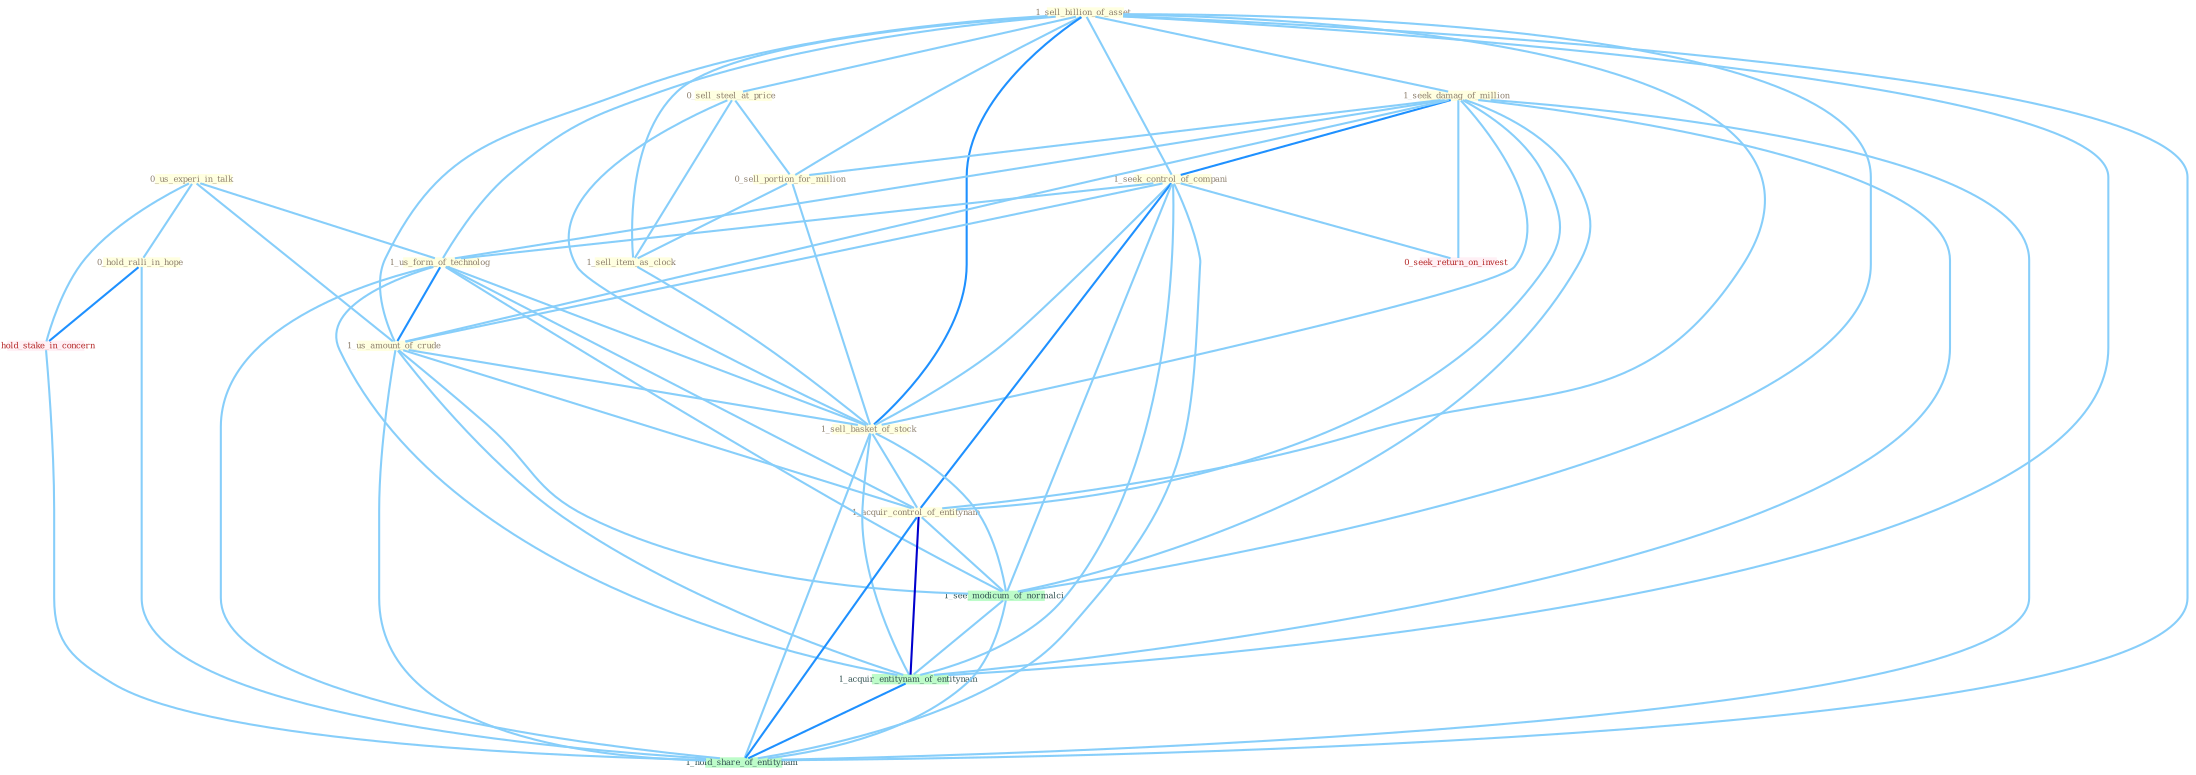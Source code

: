 Graph G{ 
    node
    [shape=polygon,style=filled,width=.5,height=.06,color="#BDFCC9",fixedsize=true,fontsize=4,
    fontcolor="#2f4f4f"];
    {node
    [color="#ffffe0", fontcolor="#8b7d6b"] "0_us_experi_in_talk " "1_sell_billion_of_asset " "1_seek_damag_of_million " "1_seek_control_of_compani " "1_us_form_of_technolog " "0_sell_steel_at_price " "1_us_amount_of_crude " "0_sell_portion_for_million " "1_sell_item_as_clock " "1_sell_basket_of_stock " "1_acquir_control_of_entitynam " "0_hold_ralli_in_hope "}
{node [color="#fff0f5", fontcolor="#b22222"] "1_hold_stake_in_concern " "0_seek_return_on_invest "}
edge [color="#B0E2FF"];

	"0_us_experi_in_talk " -- "1_us_form_of_technolog " [w="1", color="#87cefa" ];
	"0_us_experi_in_talk " -- "1_us_amount_of_crude " [w="1", color="#87cefa" ];
	"0_us_experi_in_talk " -- "0_hold_ralli_in_hope " [w="1", color="#87cefa" ];
	"0_us_experi_in_talk " -- "1_hold_stake_in_concern " [w="1", color="#87cefa" ];
	"1_sell_billion_of_asset " -- "1_seek_damag_of_million " [w="1", color="#87cefa" ];
	"1_sell_billion_of_asset " -- "1_seek_control_of_compani " [w="1", color="#87cefa" ];
	"1_sell_billion_of_asset " -- "1_us_form_of_technolog " [w="1", color="#87cefa" ];
	"1_sell_billion_of_asset " -- "0_sell_steel_at_price " [w="1", color="#87cefa" ];
	"1_sell_billion_of_asset " -- "1_us_amount_of_crude " [w="1", color="#87cefa" ];
	"1_sell_billion_of_asset " -- "0_sell_portion_for_million " [w="1", color="#87cefa" ];
	"1_sell_billion_of_asset " -- "1_sell_item_as_clock " [w="1", color="#87cefa" ];
	"1_sell_billion_of_asset " -- "1_sell_basket_of_stock " [w="2", color="#1e90ff" , len=0.8];
	"1_sell_billion_of_asset " -- "1_acquir_control_of_entitynam " [w="1", color="#87cefa" ];
	"1_sell_billion_of_asset " -- "1_see_modicum_of_normalci " [w="1", color="#87cefa" ];
	"1_sell_billion_of_asset " -- "1_acquir_entitynam_of_entitynam " [w="1", color="#87cefa" ];
	"1_sell_billion_of_asset " -- "1_hold_share_of_entitynam " [w="1", color="#87cefa" ];
	"1_seek_damag_of_million " -- "1_seek_control_of_compani " [w="2", color="#1e90ff" , len=0.8];
	"1_seek_damag_of_million " -- "1_us_form_of_technolog " [w="1", color="#87cefa" ];
	"1_seek_damag_of_million " -- "1_us_amount_of_crude " [w="1", color="#87cefa" ];
	"1_seek_damag_of_million " -- "0_sell_portion_for_million " [w="1", color="#87cefa" ];
	"1_seek_damag_of_million " -- "1_sell_basket_of_stock " [w="1", color="#87cefa" ];
	"1_seek_damag_of_million " -- "1_acquir_control_of_entitynam " [w="1", color="#87cefa" ];
	"1_seek_damag_of_million " -- "0_seek_return_on_invest " [w="1", color="#87cefa" ];
	"1_seek_damag_of_million " -- "1_see_modicum_of_normalci " [w="1", color="#87cefa" ];
	"1_seek_damag_of_million " -- "1_acquir_entitynam_of_entitynam " [w="1", color="#87cefa" ];
	"1_seek_damag_of_million " -- "1_hold_share_of_entitynam " [w="1", color="#87cefa" ];
	"1_seek_control_of_compani " -- "1_us_form_of_technolog " [w="1", color="#87cefa" ];
	"1_seek_control_of_compani " -- "1_us_amount_of_crude " [w="1", color="#87cefa" ];
	"1_seek_control_of_compani " -- "1_sell_basket_of_stock " [w="1", color="#87cefa" ];
	"1_seek_control_of_compani " -- "1_acquir_control_of_entitynam " [w="2", color="#1e90ff" , len=0.8];
	"1_seek_control_of_compani " -- "0_seek_return_on_invest " [w="1", color="#87cefa" ];
	"1_seek_control_of_compani " -- "1_see_modicum_of_normalci " [w="1", color="#87cefa" ];
	"1_seek_control_of_compani " -- "1_acquir_entitynam_of_entitynam " [w="1", color="#87cefa" ];
	"1_seek_control_of_compani " -- "1_hold_share_of_entitynam " [w="1", color="#87cefa" ];
	"1_us_form_of_technolog " -- "1_us_amount_of_crude " [w="2", color="#1e90ff" , len=0.8];
	"1_us_form_of_technolog " -- "1_sell_basket_of_stock " [w="1", color="#87cefa" ];
	"1_us_form_of_technolog " -- "1_acquir_control_of_entitynam " [w="1", color="#87cefa" ];
	"1_us_form_of_technolog " -- "1_see_modicum_of_normalci " [w="1", color="#87cefa" ];
	"1_us_form_of_technolog " -- "1_acquir_entitynam_of_entitynam " [w="1", color="#87cefa" ];
	"1_us_form_of_technolog " -- "1_hold_share_of_entitynam " [w="1", color="#87cefa" ];
	"0_sell_steel_at_price " -- "0_sell_portion_for_million " [w="1", color="#87cefa" ];
	"0_sell_steel_at_price " -- "1_sell_item_as_clock " [w="1", color="#87cefa" ];
	"0_sell_steel_at_price " -- "1_sell_basket_of_stock " [w="1", color="#87cefa" ];
	"1_us_amount_of_crude " -- "1_sell_basket_of_stock " [w="1", color="#87cefa" ];
	"1_us_amount_of_crude " -- "1_acquir_control_of_entitynam " [w="1", color="#87cefa" ];
	"1_us_amount_of_crude " -- "1_see_modicum_of_normalci " [w="1", color="#87cefa" ];
	"1_us_amount_of_crude " -- "1_acquir_entitynam_of_entitynam " [w="1", color="#87cefa" ];
	"1_us_amount_of_crude " -- "1_hold_share_of_entitynam " [w="1", color="#87cefa" ];
	"0_sell_portion_for_million " -- "1_sell_item_as_clock " [w="1", color="#87cefa" ];
	"0_sell_portion_for_million " -- "1_sell_basket_of_stock " [w="1", color="#87cefa" ];
	"1_sell_item_as_clock " -- "1_sell_basket_of_stock " [w="1", color="#87cefa" ];
	"1_sell_basket_of_stock " -- "1_acquir_control_of_entitynam " [w="1", color="#87cefa" ];
	"1_sell_basket_of_stock " -- "1_see_modicum_of_normalci " [w="1", color="#87cefa" ];
	"1_sell_basket_of_stock " -- "1_acquir_entitynam_of_entitynam " [w="1", color="#87cefa" ];
	"1_sell_basket_of_stock " -- "1_hold_share_of_entitynam " [w="1", color="#87cefa" ];
	"1_acquir_control_of_entitynam " -- "1_see_modicum_of_normalci " [w="1", color="#87cefa" ];
	"1_acquir_control_of_entitynam " -- "1_acquir_entitynam_of_entitynam " [w="3", color="#0000cd" , len=0.6];
	"1_acquir_control_of_entitynam " -- "1_hold_share_of_entitynam " [w="2", color="#1e90ff" , len=0.8];
	"0_hold_ralli_in_hope " -- "1_hold_stake_in_concern " [w="2", color="#1e90ff" , len=0.8];
	"0_hold_ralli_in_hope " -- "1_hold_share_of_entitynam " [w="1", color="#87cefa" ];
	"1_hold_stake_in_concern " -- "1_hold_share_of_entitynam " [w="1", color="#87cefa" ];
	"1_see_modicum_of_normalci " -- "1_acquir_entitynam_of_entitynam " [w="1", color="#87cefa" ];
	"1_see_modicum_of_normalci " -- "1_hold_share_of_entitynam " [w="1", color="#87cefa" ];
	"1_acquir_entitynam_of_entitynam " -- "1_hold_share_of_entitynam " [w="2", color="#1e90ff" , len=0.8];
}